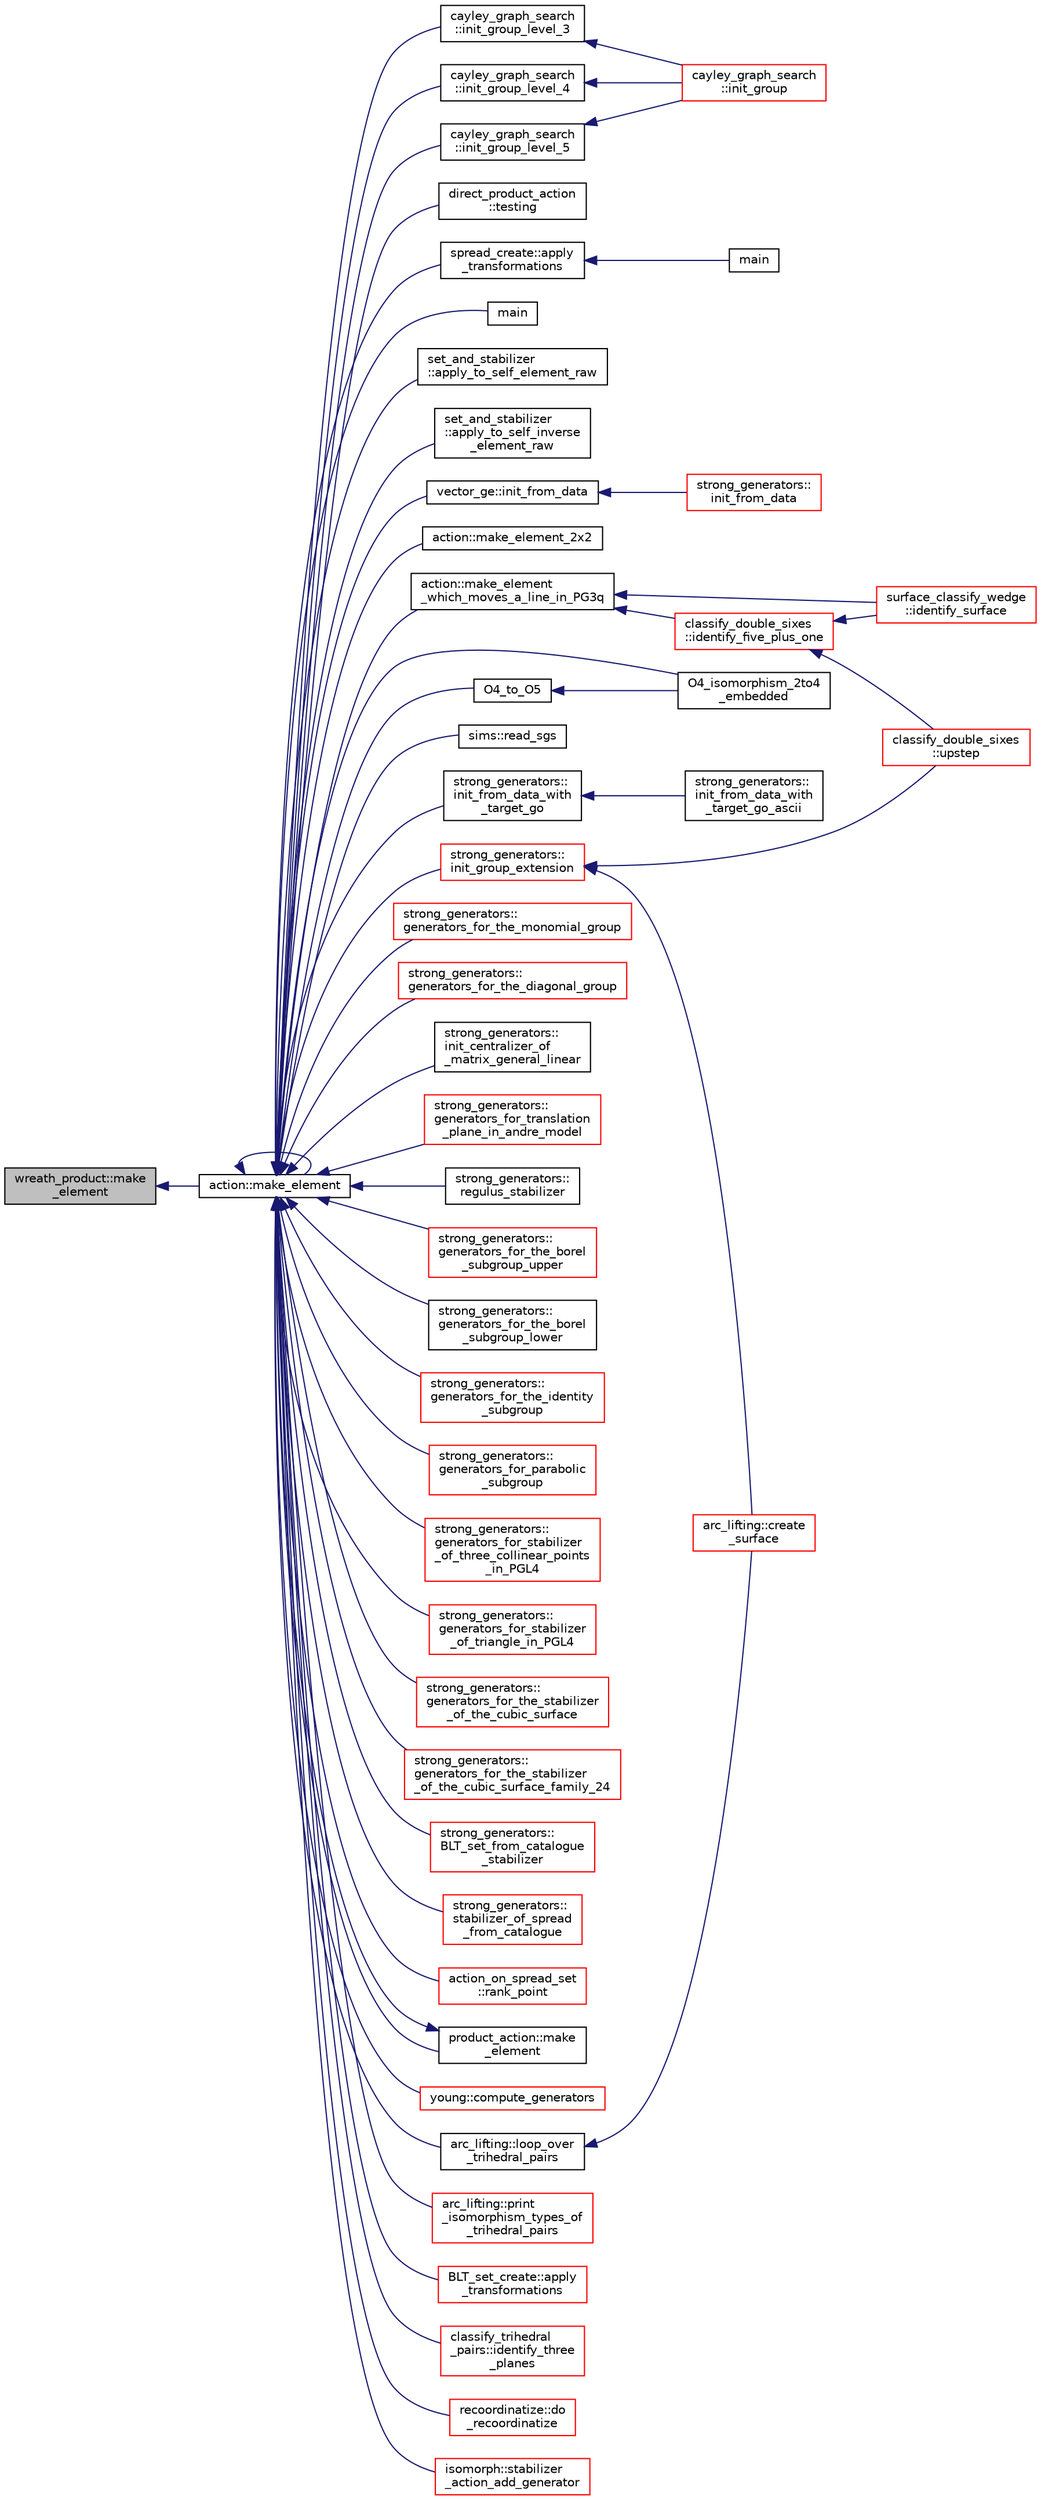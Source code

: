 digraph "wreath_product::make_element"
{
  edge [fontname="Helvetica",fontsize="10",labelfontname="Helvetica",labelfontsize="10"];
  node [fontname="Helvetica",fontsize="10",shape=record];
  rankdir="LR";
  Node551 [label="wreath_product::make\l_element",height=0.2,width=0.4,color="black", fillcolor="grey75", style="filled", fontcolor="black"];
  Node551 -> Node552 [dir="back",color="midnightblue",fontsize="10",style="solid",fontname="Helvetica"];
  Node552 [label="action::make_element",height=0.2,width=0.4,color="black", fillcolor="white", style="filled",URL="$d2/d86/classaction.html#a920fa2a27583fb60bae10e7b282cdd1d"];
  Node552 -> Node553 [dir="back",color="midnightblue",fontsize="10",style="solid",fontname="Helvetica"];
  Node553 [label="cayley_graph_search\l::init_group_level_3",height=0.2,width=0.4,color="black", fillcolor="white", style="filled",URL="$de/dae/classcayley__graph__search.html#a7c936e674e8ea64597fa37ae5aa71c71"];
  Node553 -> Node554 [dir="back",color="midnightblue",fontsize="10",style="solid",fontname="Helvetica"];
  Node554 [label="cayley_graph_search\l::init_group",height=0.2,width=0.4,color="red", fillcolor="white", style="filled",URL="$de/dae/classcayley__graph__search.html#adbce2e517a8ed979f53e8aeb043cf4ca"];
  Node552 -> Node558 [dir="back",color="midnightblue",fontsize="10",style="solid",fontname="Helvetica"];
  Node558 [label="cayley_graph_search\l::init_group_level_4",height=0.2,width=0.4,color="black", fillcolor="white", style="filled",URL="$de/dae/classcayley__graph__search.html#a6593f90cd91bea8c23fe71acca05655e"];
  Node558 -> Node554 [dir="back",color="midnightblue",fontsize="10",style="solid",fontname="Helvetica"];
  Node552 -> Node559 [dir="back",color="midnightblue",fontsize="10",style="solid",fontname="Helvetica"];
  Node559 [label="cayley_graph_search\l::init_group_level_5",height=0.2,width=0.4,color="black", fillcolor="white", style="filled",URL="$de/dae/classcayley__graph__search.html#ab4427f6ab65833dae31a18f44a5d6d7a"];
  Node559 -> Node554 [dir="back",color="midnightblue",fontsize="10",style="solid",fontname="Helvetica"];
  Node552 -> Node560 [dir="back",color="midnightblue",fontsize="10",style="solid",fontname="Helvetica"];
  Node560 [label="direct_product_action\l::testing",height=0.2,width=0.4,color="black", fillcolor="white", style="filled",URL="$d3/d78/classdirect__product__action.html#a343dbbfe1b3932d198bfa59b48c7026f"];
  Node552 -> Node561 [dir="back",color="midnightblue",fontsize="10",style="solid",fontname="Helvetica"];
  Node561 [label="spread_create::apply\l_transformations",height=0.2,width=0.4,color="black", fillcolor="white", style="filled",URL="$de/d97/classspread__create.html#af324e4219cba2572fec394ef40e9ee88"];
  Node561 -> Node562 [dir="back",color="midnightblue",fontsize="10",style="solid",fontname="Helvetica"];
  Node562 [label="main",height=0.2,width=0.4,color="black", fillcolor="white", style="filled",URL="$d1/d2f/apps_2spread_2spread__create_8_c.html#a217dbf8b442f20279ea00b898af96f52"];
  Node552 -> Node563 [dir="back",color="midnightblue",fontsize="10",style="solid",fontname="Helvetica"];
  Node563 [label="main",height=0.2,width=0.4,color="black", fillcolor="white", style="filled",URL="$df/df8/surface__classify_8_c.html#a217dbf8b442f20279ea00b898af96f52"];
  Node552 -> Node564 [dir="back",color="midnightblue",fontsize="10",style="solid",fontname="Helvetica"];
  Node564 [label="set_and_stabilizer\l::apply_to_self_element_raw",height=0.2,width=0.4,color="black", fillcolor="white", style="filled",URL="$de/df6/classset__and__stabilizer.html#aa7730cf2de0ea01c59c1fe9e3beeb550"];
  Node552 -> Node565 [dir="back",color="midnightblue",fontsize="10",style="solid",fontname="Helvetica"];
  Node565 [label="set_and_stabilizer\l::apply_to_self_inverse\l_element_raw",height=0.2,width=0.4,color="black", fillcolor="white", style="filled",URL="$de/df6/classset__and__stabilizer.html#aefacb2c9fef9d9ae8224b38185e4eeda"];
  Node552 -> Node566 [dir="back",color="midnightblue",fontsize="10",style="solid",fontname="Helvetica"];
  Node566 [label="vector_ge::init_from_data",height=0.2,width=0.4,color="black", fillcolor="white", style="filled",URL="$d4/d6e/classvector__ge.html#a44b1669e41321b41d93fb5cf957b8bc5"];
  Node566 -> Node567 [dir="back",color="midnightblue",fontsize="10",style="solid",fontname="Helvetica"];
  Node567 [label="strong_generators::\linit_from_data",height=0.2,width=0.4,color="red", fillcolor="white", style="filled",URL="$dc/d09/classstrong__generators.html#a9424d2f1794baf506746d25e9f9fefda"];
  Node552 -> Node614 [dir="back",color="midnightblue",fontsize="10",style="solid",fontname="Helvetica"];
  Node614 [label="action::make_element_2x2",height=0.2,width=0.4,color="black", fillcolor="white", style="filled",URL="$d2/d86/classaction.html#a17fab7163af96b900aae4899bff7332f"];
  Node552 -> Node552 [dir="back",color="midnightblue",fontsize="10",style="solid",fontname="Helvetica"];
  Node552 -> Node615 [dir="back",color="midnightblue",fontsize="10",style="solid",fontname="Helvetica"];
  Node615 [label="action::make_element\l_which_moves_a_line_in_PG3q",height=0.2,width=0.4,color="black", fillcolor="white", style="filled",URL="$d2/d86/classaction.html#a926b90c3aafacbf77ffd99d50a8408cb"];
  Node615 -> Node616 [dir="back",color="midnightblue",fontsize="10",style="solid",fontname="Helvetica"];
  Node616 [label="classify_double_sixes\l::identify_five_plus_one",height=0.2,width=0.4,color="red", fillcolor="white", style="filled",URL="$dd/d23/classclassify__double__sixes.html#aa78728c03ff9c37c26413c3d1ebac85a"];
  Node616 -> Node617 [dir="back",color="midnightblue",fontsize="10",style="solid",fontname="Helvetica"];
  Node617 [label="classify_double_sixes\l::upstep",height=0.2,width=0.4,color="red", fillcolor="white", style="filled",URL="$dd/d23/classclassify__double__sixes.html#af69579aea0c34504ccfe37a4f9d992ef"];
  Node616 -> Node622 [dir="back",color="midnightblue",fontsize="10",style="solid",fontname="Helvetica"];
  Node622 [label="surface_classify_wedge\l::identify_surface",height=0.2,width=0.4,color="red", fillcolor="white", style="filled",URL="$d7/d5c/classsurface__classify__wedge.html#a0ee820a0324434792bd5362b4606de80"];
  Node615 -> Node622 [dir="back",color="midnightblue",fontsize="10",style="solid",fontname="Helvetica"];
  Node552 -> Node624 [dir="back",color="midnightblue",fontsize="10",style="solid",fontname="Helvetica"];
  Node624 [label="O4_isomorphism_2to4\l_embedded",height=0.2,width=0.4,color="black", fillcolor="white", style="filled",URL="$dc/dd4/group__actions_8h.html#aa6a3808993602713a701a20d3905ebe1"];
  Node552 -> Node625 [dir="back",color="midnightblue",fontsize="10",style="solid",fontname="Helvetica"];
  Node625 [label="O4_to_O5",height=0.2,width=0.4,color="black", fillcolor="white", style="filled",URL="$dc/dd4/group__actions_8h.html#af20467afc2151efb154c3c86ae5e1e5a"];
  Node625 -> Node624 [dir="back",color="midnightblue",fontsize="10",style="solid",fontname="Helvetica"];
  Node552 -> Node626 [dir="back",color="midnightblue",fontsize="10",style="solid",fontname="Helvetica"];
  Node626 [label="sims::read_sgs",height=0.2,width=0.4,color="black", fillcolor="white", style="filled",URL="$d9/df3/classsims.html#acc819864b418090e81b8a060cdc384df"];
  Node552 -> Node627 [dir="back",color="midnightblue",fontsize="10",style="solid",fontname="Helvetica"];
  Node627 [label="strong_generators::\linit_from_data_with\l_target_go",height=0.2,width=0.4,color="black", fillcolor="white", style="filled",URL="$dc/d09/classstrong__generators.html#a026182fcca35e7a95aa7583e716585e0"];
  Node627 -> Node628 [dir="back",color="midnightblue",fontsize="10",style="solid",fontname="Helvetica"];
  Node628 [label="strong_generators::\linit_from_data_with\l_target_go_ascii",height=0.2,width=0.4,color="black", fillcolor="white", style="filled",URL="$dc/d09/classstrong__generators.html#aa6b5e7283747279143bd6f45d3ba854e"];
  Node552 -> Node629 [dir="back",color="midnightblue",fontsize="10",style="solid",fontname="Helvetica"];
  Node629 [label="strong_generators::\linit_group_extension",height=0.2,width=0.4,color="red", fillcolor="white", style="filled",URL="$dc/d09/classstrong__generators.html#a5e889497cab5e9c522c8c4610ebb8328"];
  Node629 -> Node630 [dir="back",color="midnightblue",fontsize="10",style="solid",fontname="Helvetica"];
  Node630 [label="arc_lifting::create\l_surface",height=0.2,width=0.4,color="red", fillcolor="white", style="filled",URL="$dc/db7/classarc__lifting.html#a2b1fd46281de9ff3fef00fc122d39b2b"];
  Node629 -> Node617 [dir="back",color="midnightblue",fontsize="10",style="solid",fontname="Helvetica"];
  Node552 -> Node636 [dir="back",color="midnightblue",fontsize="10",style="solid",fontname="Helvetica"];
  Node636 [label="strong_generators::\lgenerators_for_the_monomial_group",height=0.2,width=0.4,color="red", fillcolor="white", style="filled",URL="$dc/d09/classstrong__generators.html#a504b7cefda70b646b2064f80784d7f8a"];
  Node552 -> Node638 [dir="back",color="midnightblue",fontsize="10",style="solid",fontname="Helvetica"];
  Node638 [label="strong_generators::\lgenerators_for_the_diagonal_group",height=0.2,width=0.4,color="red", fillcolor="white", style="filled",URL="$dc/d09/classstrong__generators.html#a560ff860f139f7f02f293fa7f5f01aff"];
  Node552 -> Node640 [dir="back",color="midnightblue",fontsize="10",style="solid",fontname="Helvetica"];
  Node640 [label="strong_generators::\linit_centralizer_of\l_matrix_general_linear",height=0.2,width=0.4,color="black", fillcolor="white", style="filled",URL="$dc/d09/classstrong__generators.html#a32d3dac9a96e73497b2e8f822d7e0038"];
  Node552 -> Node641 [dir="back",color="midnightblue",fontsize="10",style="solid",fontname="Helvetica"];
  Node641 [label="strong_generators::\lgenerators_for_translation\l_plane_in_andre_model",height=0.2,width=0.4,color="red", fillcolor="white", style="filled",URL="$dc/d09/classstrong__generators.html#aceefa8f4e00918ef0c4e9899a6d892ac"];
  Node552 -> Node595 [dir="back",color="midnightblue",fontsize="10",style="solid",fontname="Helvetica"];
  Node595 [label="strong_generators::\lregulus_stabilizer",height=0.2,width=0.4,color="black", fillcolor="white", style="filled",URL="$dc/d09/classstrong__generators.html#a32e999d14b4168695f2e775ddf2ed7e7"];
  Node552 -> Node642 [dir="back",color="midnightblue",fontsize="10",style="solid",fontname="Helvetica"];
  Node642 [label="strong_generators::\lgenerators_for_the_borel\l_subgroup_upper",height=0.2,width=0.4,color="red", fillcolor="white", style="filled",URL="$dc/d09/classstrong__generators.html#ad2b78850e421039116d2ba4bb4939729"];
  Node552 -> Node644 [dir="back",color="midnightblue",fontsize="10",style="solid",fontname="Helvetica"];
  Node644 [label="strong_generators::\lgenerators_for_the_borel\l_subgroup_lower",height=0.2,width=0.4,color="black", fillcolor="white", style="filled",URL="$dc/d09/classstrong__generators.html#acdadd5e5c979289f36fdaaf6a96d6243"];
  Node552 -> Node645 [dir="back",color="midnightblue",fontsize="10",style="solid",fontname="Helvetica"];
  Node645 [label="strong_generators::\lgenerators_for_the_identity\l_subgroup",height=0.2,width=0.4,color="red", fillcolor="white", style="filled",URL="$dc/d09/classstrong__generators.html#a6af2f0c5e1700eefbaf90ff38892eecc"];
  Node552 -> Node647 [dir="back",color="midnightblue",fontsize="10",style="solid",fontname="Helvetica"];
  Node647 [label="strong_generators::\lgenerators_for_parabolic\l_subgroup",height=0.2,width=0.4,color="red", fillcolor="white", style="filled",URL="$dc/d09/classstrong__generators.html#a5c5c460bc6bc949e865c7e634720847a"];
  Node552 -> Node650 [dir="back",color="midnightblue",fontsize="10",style="solid",fontname="Helvetica"];
  Node650 [label="strong_generators::\lgenerators_for_stabilizer\l_of_three_collinear_points\l_in_PGL4",height=0.2,width=0.4,color="red", fillcolor="white", style="filled",URL="$dc/d09/classstrong__generators.html#a59efd3b79710ccb1dce194a779ebf26e"];
  Node552 -> Node653 [dir="back",color="midnightblue",fontsize="10",style="solid",fontname="Helvetica"];
  Node653 [label="strong_generators::\lgenerators_for_stabilizer\l_of_triangle_in_PGL4",height=0.2,width=0.4,color="red", fillcolor="white", style="filled",URL="$dc/d09/classstrong__generators.html#ad83abfc0148c2cacdfd34d122e579b0c"];
  Node552 -> Node654 [dir="back",color="midnightblue",fontsize="10",style="solid",fontname="Helvetica"];
  Node654 [label="strong_generators::\lgenerators_for_the_stabilizer\l_of_the_cubic_surface",height=0.2,width=0.4,color="red", fillcolor="white", style="filled",URL="$dc/d09/classstrong__generators.html#a606282c1c7c6d98a03ad1f896d9ae4c0"];
  Node552 -> Node655 [dir="back",color="midnightblue",fontsize="10",style="solid",fontname="Helvetica"];
  Node655 [label="strong_generators::\lgenerators_for_the_stabilizer\l_of_the_cubic_surface_family_24",height=0.2,width=0.4,color="red", fillcolor="white", style="filled",URL="$dc/d09/classstrong__generators.html#a984cb3bd1b49e98dbcaa1bbe90bd3077"];
  Node552 -> Node658 [dir="back",color="midnightblue",fontsize="10",style="solid",fontname="Helvetica"];
  Node658 [label="strong_generators::\lBLT_set_from_catalogue\l_stabilizer",height=0.2,width=0.4,color="red", fillcolor="white", style="filled",URL="$dc/d09/classstrong__generators.html#a5745df767149506be3c591359840014f"];
  Node552 -> Node659 [dir="back",color="midnightblue",fontsize="10",style="solid",fontname="Helvetica"];
  Node659 [label="strong_generators::\lstabilizer_of_spread\l_from_catalogue",height=0.2,width=0.4,color="red", fillcolor="white", style="filled",URL="$dc/d09/classstrong__generators.html#aedcc0f18e04cb4190e78d11f1c4b29dd"];
  Node552 -> Node661 [dir="back",color="midnightblue",fontsize="10",style="solid",fontname="Helvetica"];
  Node661 [label="action_on_spread_set\l::rank_point",height=0.2,width=0.4,color="red", fillcolor="white", style="filled",URL="$d2/d7a/classaction__on__spread__set.html#a1d7082bfaaf523ad746fe94685fe2e43"];
  Node552 -> Node846 [dir="back",color="midnightblue",fontsize="10",style="solid",fontname="Helvetica"];
  Node846 [label="product_action::make\l_element",height=0.2,width=0.4,color="black", fillcolor="white", style="filled",URL="$d8/d74/classproduct__action.html#a1d16f9f3a4be7b3ed6ce0825612a3cd8"];
  Node846 -> Node552 [dir="back",color="midnightblue",fontsize="10",style="solid",fontname="Helvetica"];
  Node552 -> Node847 [dir="back",color="midnightblue",fontsize="10",style="solid",fontname="Helvetica"];
  Node847 [label="young::compute_generators",height=0.2,width=0.4,color="red", fillcolor="white", style="filled",URL="$dd/d68/classyoung.html#a26c8929e3f3f49437e3241f5d627ee20"];
  Node552 -> Node849 [dir="back",color="midnightblue",fontsize="10",style="solid",fontname="Helvetica"];
  Node849 [label="arc_lifting::loop_over\l_trihedral_pairs",height=0.2,width=0.4,color="black", fillcolor="white", style="filled",URL="$dc/db7/classarc__lifting.html#a30126f5ed4126d604c191aa4d1f7505a"];
  Node849 -> Node630 [dir="back",color="midnightblue",fontsize="10",style="solid",fontname="Helvetica"];
  Node552 -> Node850 [dir="back",color="midnightblue",fontsize="10",style="solid",fontname="Helvetica"];
  Node850 [label="arc_lifting::print\l_isomorphism_types_of\l_trihedral_pairs",height=0.2,width=0.4,color="red", fillcolor="white", style="filled",URL="$dc/db7/classarc__lifting.html#ac2ea90f2acf97c870a7f46f7b125b8b7"];
  Node552 -> Node852 [dir="back",color="midnightblue",fontsize="10",style="solid",fontname="Helvetica"];
  Node852 [label="BLT_set_create::apply\l_transformations",height=0.2,width=0.4,color="red", fillcolor="white", style="filled",URL="$d4/d40/class_b_l_t__set__create.html#ab39c77dca057b334e270fadee6c26c2c"];
  Node552 -> Node853 [dir="back",color="midnightblue",fontsize="10",style="solid",fontname="Helvetica"];
  Node853 [label="classify_trihedral\l_pairs::identify_three\l_planes",height=0.2,width=0.4,color="red", fillcolor="white", style="filled",URL="$d1/d21/classclassify__trihedral__pairs.html#a0c39bec96db456430eb119aa573f6d25"];
  Node552 -> Node857 [dir="back",color="midnightblue",fontsize="10",style="solid",fontname="Helvetica"];
  Node857 [label="recoordinatize::do\l_recoordinatize",height=0.2,width=0.4,color="red", fillcolor="white", style="filled",URL="$d3/d3c/classrecoordinatize.html#ae667d36625d30c780af10da96e26ab04"];
  Node552 -> Node861 [dir="back",color="midnightblue",fontsize="10",style="solid",fontname="Helvetica"];
  Node861 [label="isomorph::stabilizer\l_action_add_generator",height=0.2,width=0.4,color="red", fillcolor="white", style="filled",URL="$d3/d5f/classisomorph.html#ae91af86c9c82cf9c5c7ee24a60e59460"];
}
